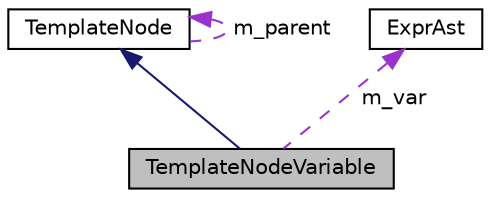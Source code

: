 digraph "TemplateNodeVariable"
{
 // INTERACTIVE_SVG=YES
  edge [fontname="Helvetica",fontsize="10",labelfontname="Helvetica",labelfontsize="10"];
  node [fontname="Helvetica",fontsize="10",shape=record];
  Node2 [label="TemplateNodeVariable",height=0.2,width=0.4,color="black", fillcolor="grey75", style="filled", fontcolor="black"];
  Node3 -> Node2 [dir="back",color="midnightblue",fontsize="10",style="solid",fontname="Helvetica"];
  Node3 [label="TemplateNode",height=0.2,width=0.4,color="black", fillcolor="white", style="filled",URL="$d6/d53/class_template_node.html",tooltip="Base class of all nodes in a template&#39;s AST. "];
  Node3 -> Node3 [dir="back",color="darkorchid3",fontsize="10",style="dashed",label=" m_parent" ,fontname="Helvetica"];
  Node4 -> Node2 [dir="back",color="darkorchid3",fontsize="10",style="dashed",label=" m_var" ,fontname="Helvetica"];
  Node4 [label="ExprAst",height=0.2,width=0.4,color="black", fillcolor="white", style="filled",URL="$dc/dfa/class_expr_ast.html",tooltip="Base class for all nodes in the abstract syntax tree of an expression. "];
}
